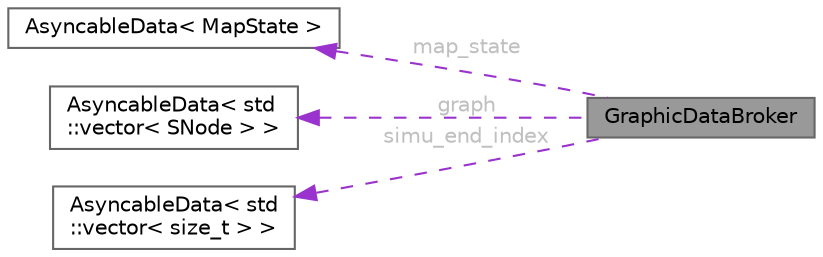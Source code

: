 digraph "GraphicDataBroker"
{
 // LATEX_PDF_SIZE
  bgcolor="transparent";
  edge [fontname=Helvetica,fontsize=10,labelfontname=Helvetica,labelfontsize=10];
  node [fontname=Helvetica,fontsize=10,shape=box,height=0.2,width=0.4];
  rankdir="LR";
  Node1 [id="Node000001",label="GraphicDataBroker",height=0.2,width=0.4,color="gray40", fillcolor="grey60", style="filled", fontcolor="black",tooltip="画像表示部と，データ処理部を結びつける仲介人クラス"];
  Node2 -> Node1 [id="edge1_Node000001_Node000002",dir="back",color="darkorchid3",style="dashed",tooltip=" ",label=" map_state",fontcolor="grey" ];
  Node2 [id="Node000002",label="AsyncableData\< MapState \>",height=0.2,width=0.4,color="gray40", fillcolor="white", style="filled",URL="$class_asyncable_data.html",tooltip=" "];
  Node3 -> Node1 [id="edge2_Node000001_Node000003",dir="back",color="darkorchid3",style="dashed",tooltip=" ",label=" graph",fontcolor="grey" ];
  Node3 [id="Node000003",label="AsyncableData\< std\l::vector\< SNode \> \>",height=0.2,width=0.4,color="gray40", fillcolor="white", style="filled",URL="$class_asyncable_data.html",tooltip=" "];
  Node4 -> Node1 [id="edge3_Node000001_Node000004",dir="back",color="darkorchid3",style="dashed",tooltip=" ",label=" simu_end_index",fontcolor="grey" ];
  Node4 [id="Node000004",label="AsyncableData\< std\l::vector\< size_t \> \>",height=0.2,width=0.4,color="gray40", fillcolor="white", style="filled",URL="$class_asyncable_data.html",tooltip=" "];
}

